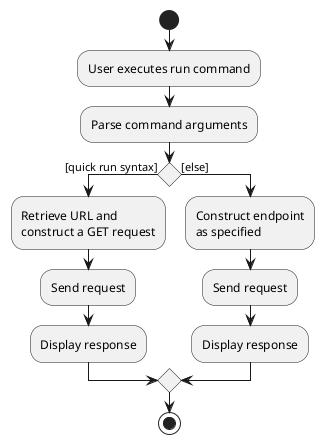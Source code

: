 @startuml
start
:User executes run command;
:Parse command arguments;
'Since the beta syntax does not support placing the condition outside the
'diamond we place it as the true branch instead.

if () then ([quick run syntax])
    :Retrieve URL and
    construct a GET request;
    :Send request;
    :Display response;
else ([else])
    :Construct endpoint
    as specified;
    :Send request;
    :Display response;
endif
stop
@enduml
